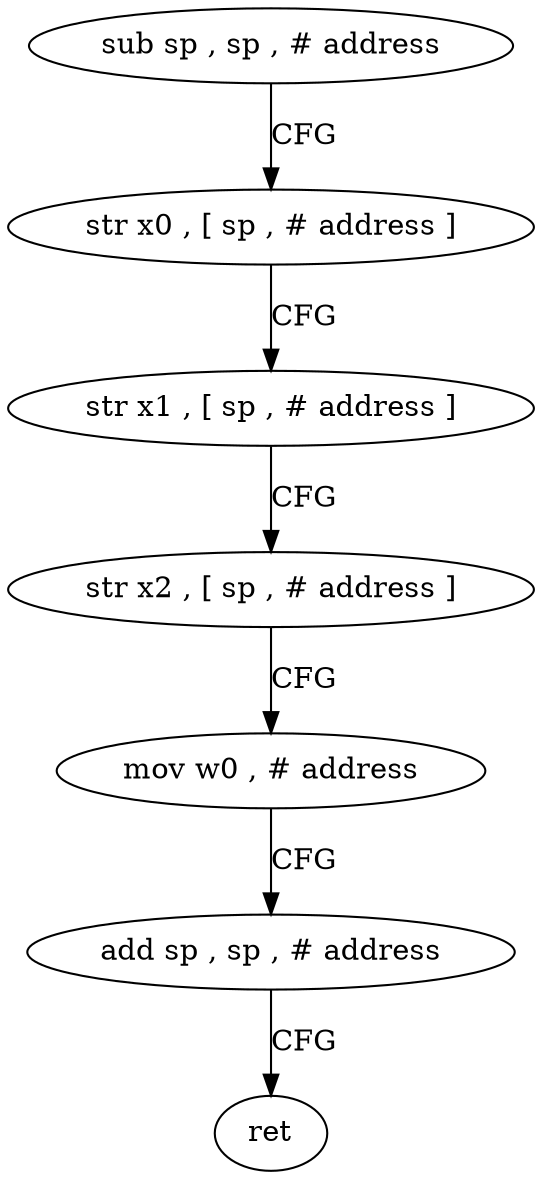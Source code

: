 digraph "func" {
"4215796" [label = "sub sp , sp , # address" ]
"4215800" [label = "str x0 , [ sp , # address ]" ]
"4215804" [label = "str x1 , [ sp , # address ]" ]
"4215808" [label = "str x2 , [ sp , # address ]" ]
"4215812" [label = "mov w0 , # address" ]
"4215816" [label = "add sp , sp , # address" ]
"4215820" [label = "ret" ]
"4215796" -> "4215800" [ label = "CFG" ]
"4215800" -> "4215804" [ label = "CFG" ]
"4215804" -> "4215808" [ label = "CFG" ]
"4215808" -> "4215812" [ label = "CFG" ]
"4215812" -> "4215816" [ label = "CFG" ]
"4215816" -> "4215820" [ label = "CFG" ]
}
